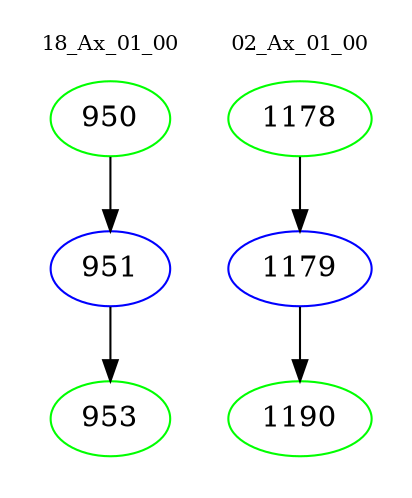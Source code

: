 digraph{
subgraph cluster_0 {
color = white
label = "18_Ax_01_00";
fontsize=10;
T0_950 [label="950", color="green"]
T0_950 -> T0_951 [color="black"]
T0_951 [label="951", color="blue"]
T0_951 -> T0_953 [color="black"]
T0_953 [label="953", color="green"]
}
subgraph cluster_1 {
color = white
label = "02_Ax_01_00";
fontsize=10;
T1_1178 [label="1178", color="green"]
T1_1178 -> T1_1179 [color="black"]
T1_1179 [label="1179", color="blue"]
T1_1179 -> T1_1190 [color="black"]
T1_1190 [label="1190", color="green"]
}
}
